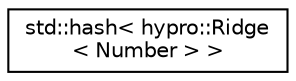 digraph "Graphical Class Hierarchy"
{
  edge [fontname="Helvetica",fontsize="10",labelfontname="Helvetica",labelfontsize="10"];
  node [fontname="Helvetica",fontsize="10",shape=record];
  rankdir="LR";
  Node1 [label="std::hash\< hypro::Ridge\l\< Number \> \>",height=0.2,width=0.4,color="black", fillcolor="white", style="filled",URL="$structstd_1_1hash_3_01hypro_1_1Ridge_3_01Number_01_4_01_4.html"];
}
